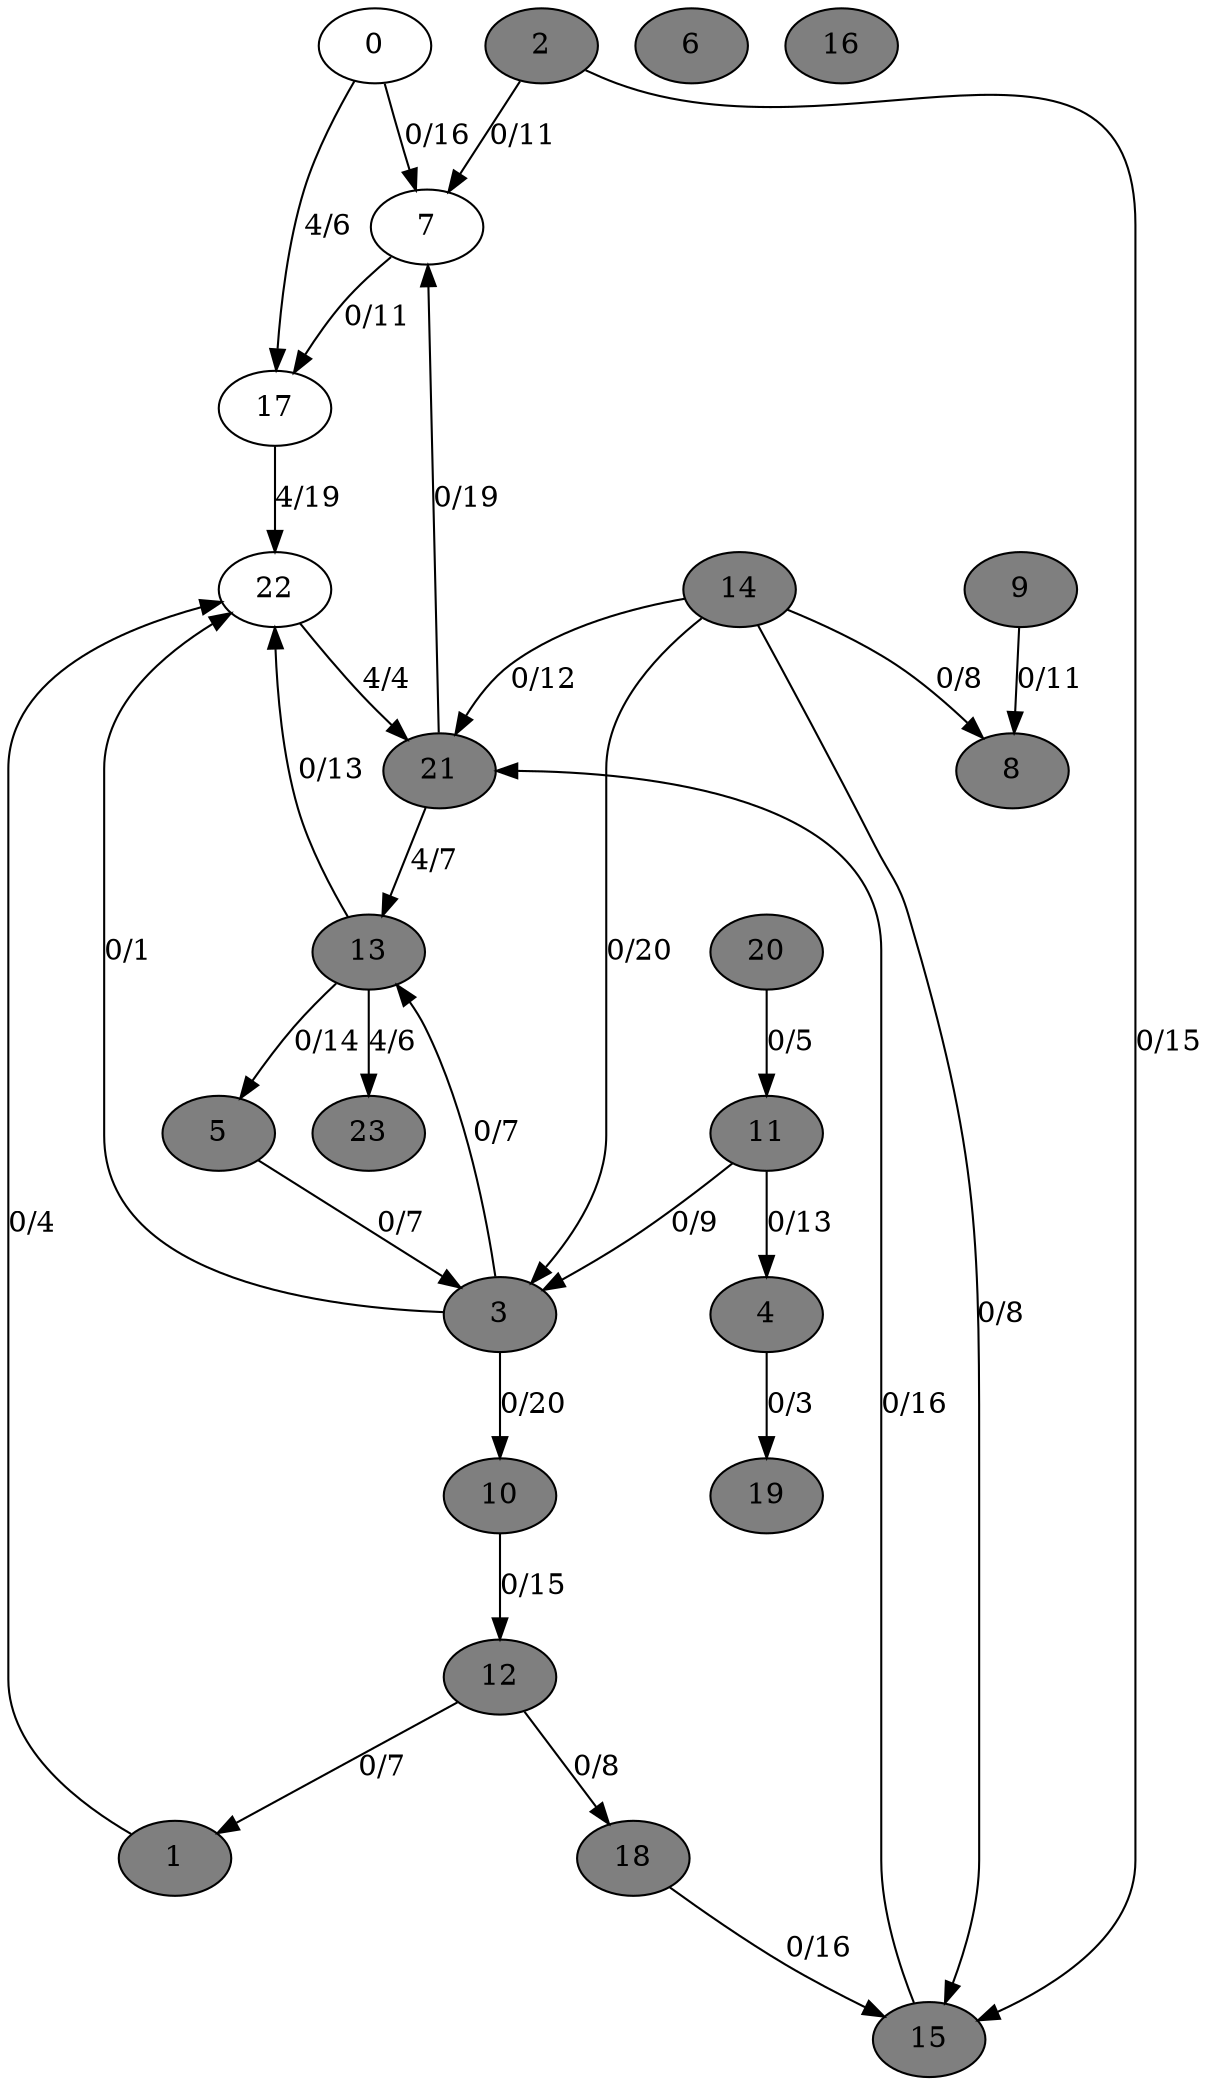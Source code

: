 digraph G {
	0[style=filled fillcolor=grey100];
	0->7[label ="0/16"] ;
	0->17[label ="4/6"] ;
	1[style=filled fillcolor=grey50];
	1->22[label ="0/4"] ;
	2[style=filled fillcolor=grey50];
	2->7[label ="0/11"] ;
	2->15[label ="0/15"] ;
	3[style=filled fillcolor=grey50];
	3->10[label ="0/20"] ;
	3->13[label ="0/7"] ;
	3->22[label ="0/1"] ;
	4[style=filled fillcolor=grey50];
	4->19[label ="0/3"] ;
	5[style=filled fillcolor=grey50];
	5->3[label ="0/7"] ;
	6[style=filled fillcolor=grey50];
	7[style=filled fillcolor=grey100];
	7->17[label ="0/11"] ;
	8[style=filled fillcolor=grey50];
	9[style=filled fillcolor=grey50];
	9->8[label ="0/11"] ;
	10[style=filled fillcolor=grey50];
	10->12[label ="0/15"] ;
	11[style=filled fillcolor=grey50];
	11->3[label ="0/9"] ;
	11->4[label ="0/13"] ;
	12[style=filled fillcolor=grey50];
	12->1[label ="0/7"] ;
	12->18[label ="0/8"] ;
	13[style=filled fillcolor=grey50];
	13->5[label ="0/14"] ;
	13->22[label ="0/13"] ;
	13->23[label ="4/6"] ;
	14[style=filled fillcolor=grey50];
	14->3[label ="0/20"] ;
	14->8[label ="0/8"] ;
	14->15[label ="0/8"] ;
	14->21[label ="0/12"] ;
	15[style=filled fillcolor=grey50];
	15->21[label ="0/16"] ;
	16[style=filled fillcolor=grey50];
	17[style=filled fillcolor=grey100];
	17->22[label ="4/19"] ;
	18[style=filled fillcolor=grey50];
	18->15[label ="0/16"] ;
	19[style=filled fillcolor=grey50];
	20[style=filled fillcolor=grey50];
	20->11[label ="0/5"] ;
	21[style=filled fillcolor=grey50];
	21->7[label ="0/19"] ;
	21->13[label ="4/7"] ;
	22[style=filled fillcolor=grey100];
	22->21[label ="4/4"] ;
	23[style=filled fillcolor=grey50];
}

